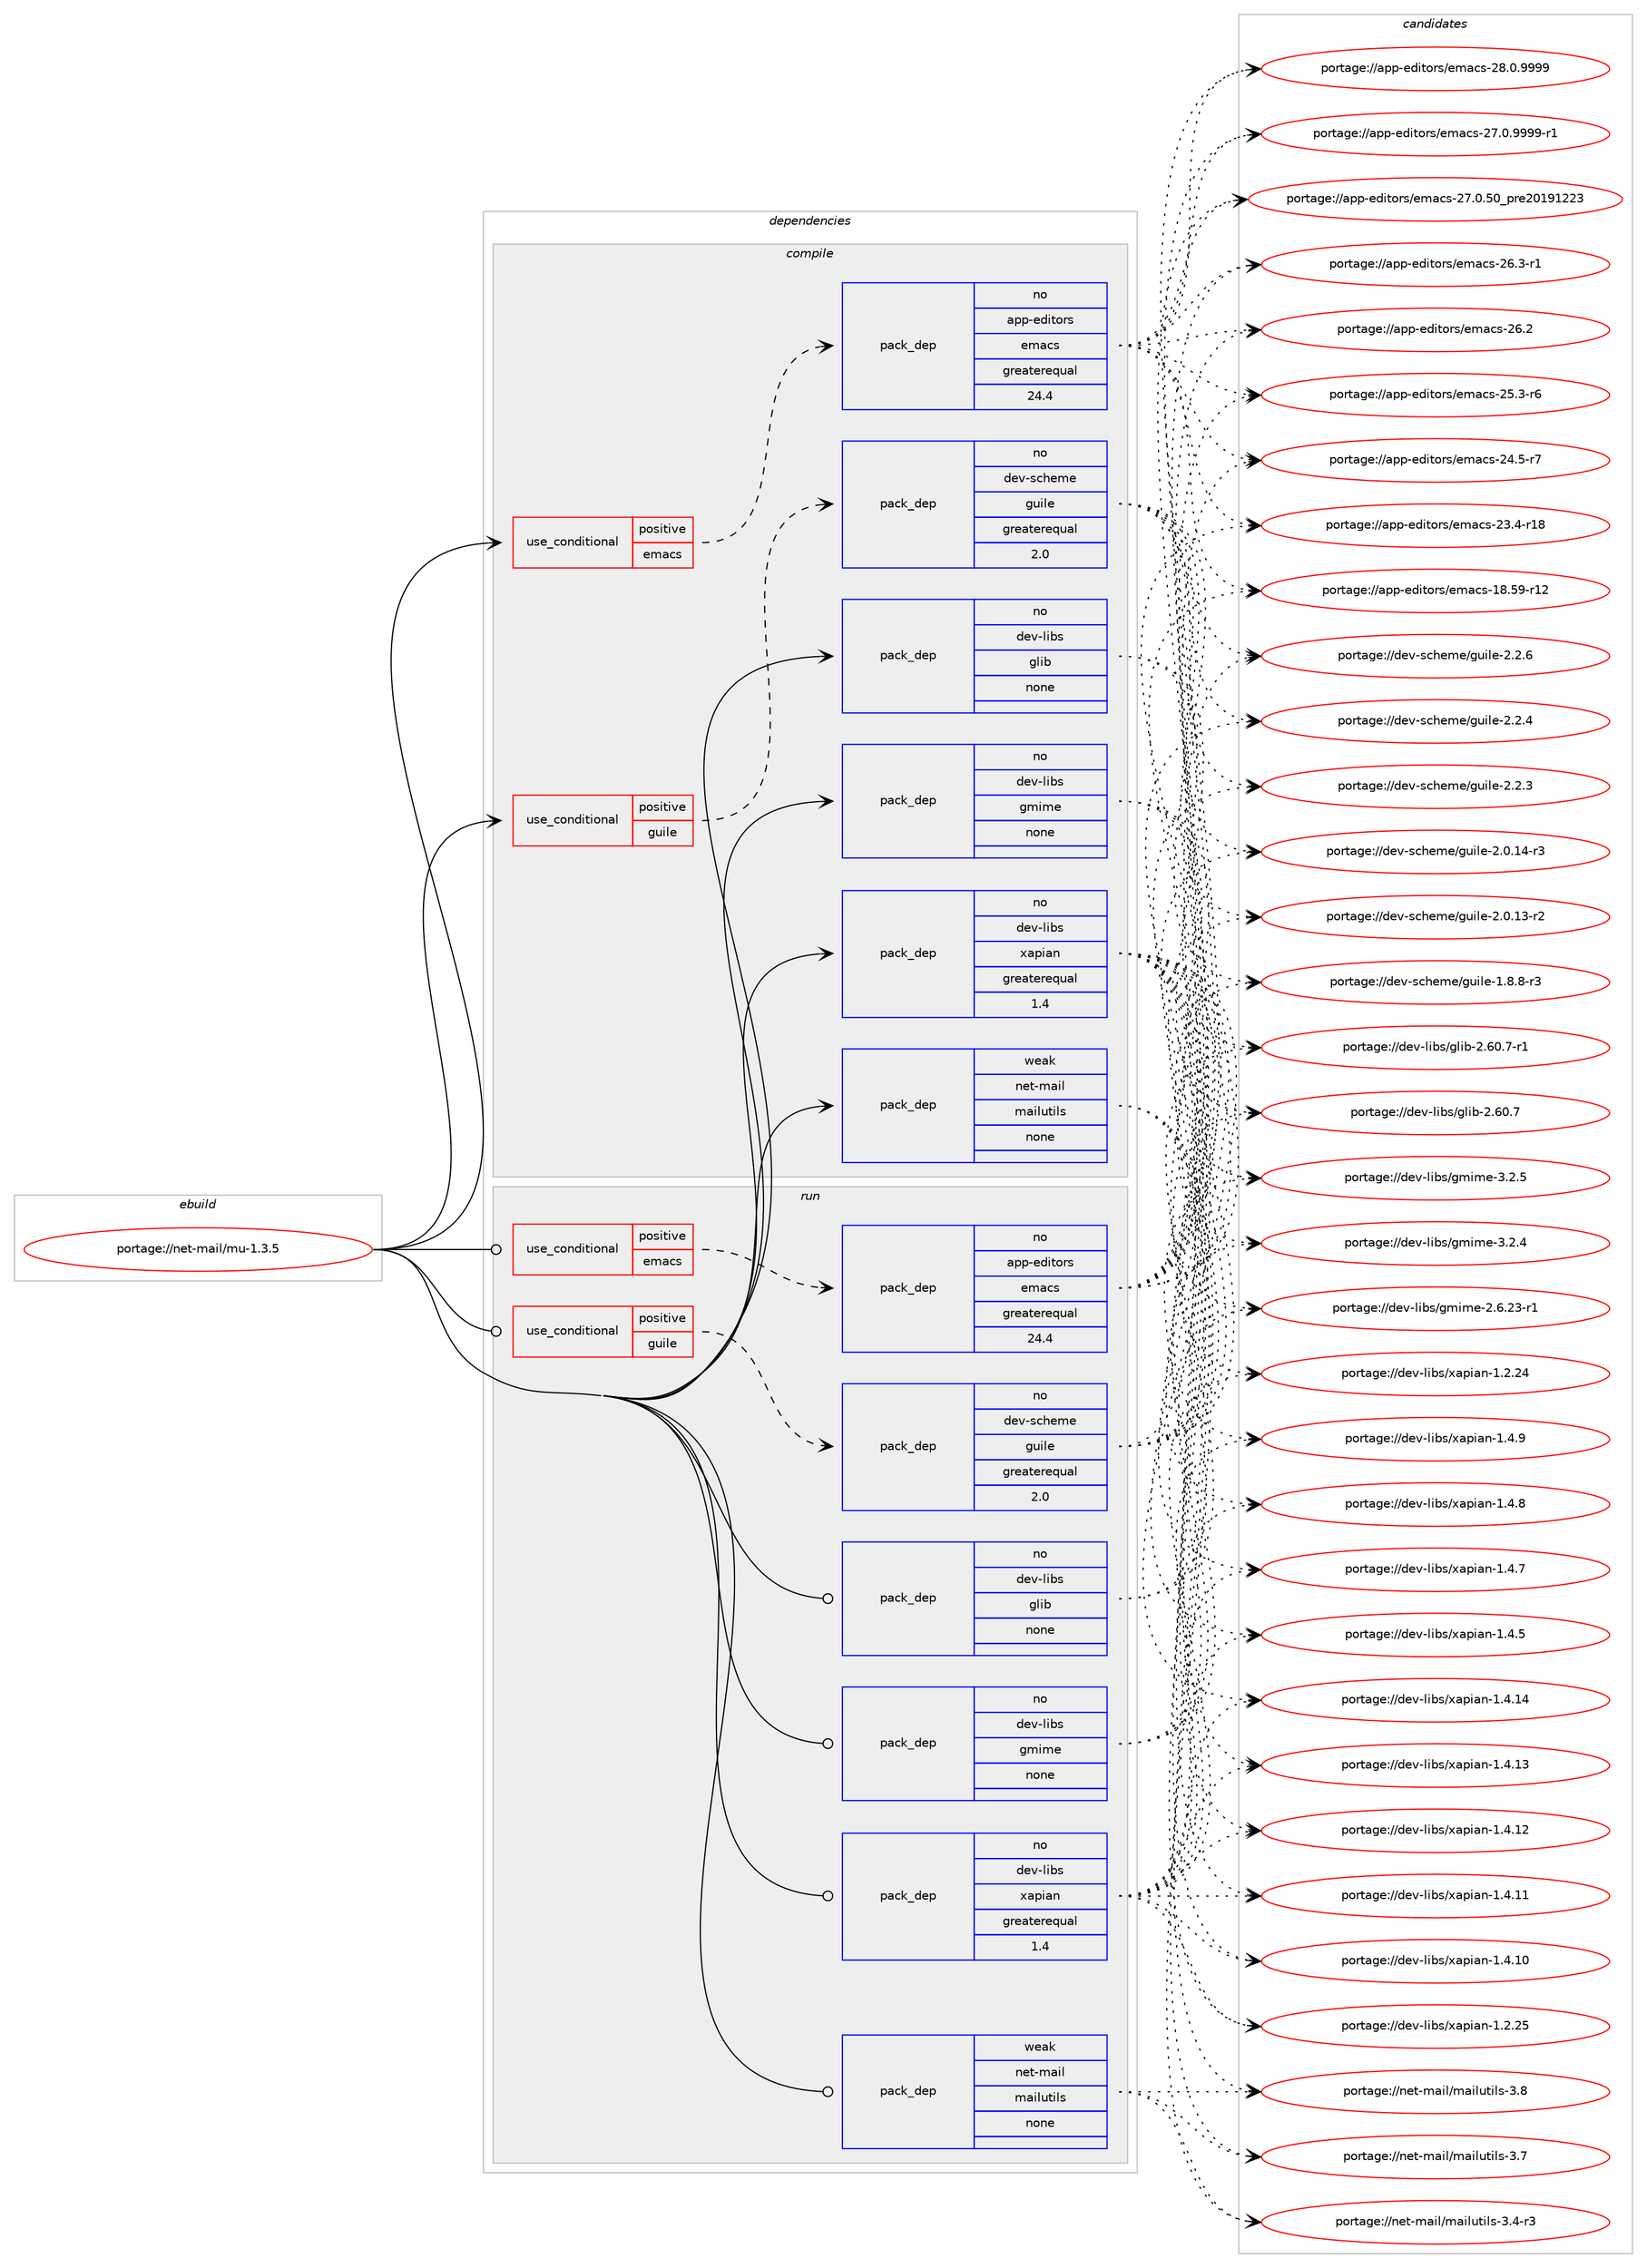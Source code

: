 digraph prolog {

# *************
# Graph options
# *************

newrank=true;
concentrate=true;
compound=true;
graph [rankdir=LR,fontname=Helvetica,fontsize=10,ranksep=1.5];#, ranksep=2.5, nodesep=0.2];
edge  [arrowhead=vee];
node  [fontname=Helvetica,fontsize=10];

# **********
# The ebuild
# **********

subgraph cluster_leftcol {
color=gray;
rank=same;
label=<<i>ebuild</i>>;
id [label="portage://net-mail/mu-1.3.5", color=red, width=4, href="../net-mail/mu-1.3.5.svg"];
}

# ****************
# The dependencies
# ****************

subgraph cluster_midcol {
color=gray;
label=<<i>dependencies</i>>;
subgraph cluster_compile {
fillcolor="#eeeeee";
style=filled;
label=<<i>compile</i>>;
subgraph cond27684 {
dependency131427 [label=<<TABLE BORDER="0" CELLBORDER="1" CELLSPACING="0" CELLPADDING="4"><TR><TD ROWSPAN="3" CELLPADDING="10">use_conditional</TD></TR><TR><TD>positive</TD></TR><TR><TD>emacs</TD></TR></TABLE>>, shape=none, color=red];
subgraph pack101559 {
dependency131428 [label=<<TABLE BORDER="0" CELLBORDER="1" CELLSPACING="0" CELLPADDING="4" WIDTH="220"><TR><TD ROWSPAN="6" CELLPADDING="30">pack_dep</TD></TR><TR><TD WIDTH="110">no</TD></TR><TR><TD>app-editors</TD></TR><TR><TD>emacs</TD></TR><TR><TD>greaterequal</TD></TR><TR><TD>24.4</TD></TR></TABLE>>, shape=none, color=blue];
}
dependency131427:e -> dependency131428:w [weight=20,style="dashed",arrowhead="vee"];
}
id:e -> dependency131427:w [weight=20,style="solid",arrowhead="vee"];
subgraph cond27685 {
dependency131429 [label=<<TABLE BORDER="0" CELLBORDER="1" CELLSPACING="0" CELLPADDING="4"><TR><TD ROWSPAN="3" CELLPADDING="10">use_conditional</TD></TR><TR><TD>positive</TD></TR><TR><TD>guile</TD></TR></TABLE>>, shape=none, color=red];
subgraph pack101560 {
dependency131430 [label=<<TABLE BORDER="0" CELLBORDER="1" CELLSPACING="0" CELLPADDING="4" WIDTH="220"><TR><TD ROWSPAN="6" CELLPADDING="30">pack_dep</TD></TR><TR><TD WIDTH="110">no</TD></TR><TR><TD>dev-scheme</TD></TR><TR><TD>guile</TD></TR><TR><TD>greaterequal</TD></TR><TR><TD>2.0</TD></TR></TABLE>>, shape=none, color=blue];
}
dependency131429:e -> dependency131430:w [weight=20,style="dashed",arrowhead="vee"];
}
id:e -> dependency131429:w [weight=20,style="solid",arrowhead="vee"];
subgraph pack101561 {
dependency131431 [label=<<TABLE BORDER="0" CELLBORDER="1" CELLSPACING="0" CELLPADDING="4" WIDTH="220"><TR><TD ROWSPAN="6" CELLPADDING="30">pack_dep</TD></TR><TR><TD WIDTH="110">no</TD></TR><TR><TD>dev-libs</TD></TR><TR><TD>glib</TD></TR><TR><TD>none</TD></TR><TR><TD></TD></TR></TABLE>>, shape=none, color=blue];
}
id:e -> dependency131431:w [weight=20,style="solid",arrowhead="vee"];
subgraph pack101562 {
dependency131432 [label=<<TABLE BORDER="0" CELLBORDER="1" CELLSPACING="0" CELLPADDING="4" WIDTH="220"><TR><TD ROWSPAN="6" CELLPADDING="30">pack_dep</TD></TR><TR><TD WIDTH="110">no</TD></TR><TR><TD>dev-libs</TD></TR><TR><TD>gmime</TD></TR><TR><TD>none</TD></TR><TR><TD></TD></TR></TABLE>>, shape=none, color=blue];
}
id:e -> dependency131432:w [weight=20,style="solid",arrowhead="vee"];
subgraph pack101563 {
dependency131433 [label=<<TABLE BORDER="0" CELLBORDER="1" CELLSPACING="0" CELLPADDING="4" WIDTH="220"><TR><TD ROWSPAN="6" CELLPADDING="30">pack_dep</TD></TR><TR><TD WIDTH="110">no</TD></TR><TR><TD>dev-libs</TD></TR><TR><TD>xapian</TD></TR><TR><TD>greaterequal</TD></TR><TR><TD>1.4</TD></TR></TABLE>>, shape=none, color=blue];
}
id:e -> dependency131433:w [weight=20,style="solid",arrowhead="vee"];
subgraph pack101564 {
dependency131434 [label=<<TABLE BORDER="0" CELLBORDER="1" CELLSPACING="0" CELLPADDING="4" WIDTH="220"><TR><TD ROWSPAN="6" CELLPADDING="30">pack_dep</TD></TR><TR><TD WIDTH="110">weak</TD></TR><TR><TD>net-mail</TD></TR><TR><TD>mailutils</TD></TR><TR><TD>none</TD></TR><TR><TD></TD></TR></TABLE>>, shape=none, color=blue];
}
id:e -> dependency131434:w [weight=20,style="solid",arrowhead="vee"];
}
subgraph cluster_compileandrun {
fillcolor="#eeeeee";
style=filled;
label=<<i>compile and run</i>>;
}
subgraph cluster_run {
fillcolor="#eeeeee";
style=filled;
label=<<i>run</i>>;
subgraph cond27686 {
dependency131435 [label=<<TABLE BORDER="0" CELLBORDER="1" CELLSPACING="0" CELLPADDING="4"><TR><TD ROWSPAN="3" CELLPADDING="10">use_conditional</TD></TR><TR><TD>positive</TD></TR><TR><TD>emacs</TD></TR></TABLE>>, shape=none, color=red];
subgraph pack101565 {
dependency131436 [label=<<TABLE BORDER="0" CELLBORDER="1" CELLSPACING="0" CELLPADDING="4" WIDTH="220"><TR><TD ROWSPAN="6" CELLPADDING="30">pack_dep</TD></TR><TR><TD WIDTH="110">no</TD></TR><TR><TD>app-editors</TD></TR><TR><TD>emacs</TD></TR><TR><TD>greaterequal</TD></TR><TR><TD>24.4</TD></TR></TABLE>>, shape=none, color=blue];
}
dependency131435:e -> dependency131436:w [weight=20,style="dashed",arrowhead="vee"];
}
id:e -> dependency131435:w [weight=20,style="solid",arrowhead="odot"];
subgraph cond27687 {
dependency131437 [label=<<TABLE BORDER="0" CELLBORDER="1" CELLSPACING="0" CELLPADDING="4"><TR><TD ROWSPAN="3" CELLPADDING="10">use_conditional</TD></TR><TR><TD>positive</TD></TR><TR><TD>guile</TD></TR></TABLE>>, shape=none, color=red];
subgraph pack101566 {
dependency131438 [label=<<TABLE BORDER="0" CELLBORDER="1" CELLSPACING="0" CELLPADDING="4" WIDTH="220"><TR><TD ROWSPAN="6" CELLPADDING="30">pack_dep</TD></TR><TR><TD WIDTH="110">no</TD></TR><TR><TD>dev-scheme</TD></TR><TR><TD>guile</TD></TR><TR><TD>greaterequal</TD></TR><TR><TD>2.0</TD></TR></TABLE>>, shape=none, color=blue];
}
dependency131437:e -> dependency131438:w [weight=20,style="dashed",arrowhead="vee"];
}
id:e -> dependency131437:w [weight=20,style="solid",arrowhead="odot"];
subgraph pack101567 {
dependency131439 [label=<<TABLE BORDER="0" CELLBORDER="1" CELLSPACING="0" CELLPADDING="4" WIDTH="220"><TR><TD ROWSPAN="6" CELLPADDING="30">pack_dep</TD></TR><TR><TD WIDTH="110">no</TD></TR><TR><TD>dev-libs</TD></TR><TR><TD>glib</TD></TR><TR><TD>none</TD></TR><TR><TD></TD></TR></TABLE>>, shape=none, color=blue];
}
id:e -> dependency131439:w [weight=20,style="solid",arrowhead="odot"];
subgraph pack101568 {
dependency131440 [label=<<TABLE BORDER="0" CELLBORDER="1" CELLSPACING="0" CELLPADDING="4" WIDTH="220"><TR><TD ROWSPAN="6" CELLPADDING="30">pack_dep</TD></TR><TR><TD WIDTH="110">no</TD></TR><TR><TD>dev-libs</TD></TR><TR><TD>gmime</TD></TR><TR><TD>none</TD></TR><TR><TD></TD></TR></TABLE>>, shape=none, color=blue];
}
id:e -> dependency131440:w [weight=20,style="solid",arrowhead="odot"];
subgraph pack101569 {
dependency131441 [label=<<TABLE BORDER="0" CELLBORDER="1" CELLSPACING="0" CELLPADDING="4" WIDTH="220"><TR><TD ROWSPAN="6" CELLPADDING="30">pack_dep</TD></TR><TR><TD WIDTH="110">no</TD></TR><TR><TD>dev-libs</TD></TR><TR><TD>xapian</TD></TR><TR><TD>greaterequal</TD></TR><TR><TD>1.4</TD></TR></TABLE>>, shape=none, color=blue];
}
id:e -> dependency131441:w [weight=20,style="solid",arrowhead="odot"];
subgraph pack101570 {
dependency131442 [label=<<TABLE BORDER="0" CELLBORDER="1" CELLSPACING="0" CELLPADDING="4" WIDTH="220"><TR><TD ROWSPAN="6" CELLPADDING="30">pack_dep</TD></TR><TR><TD WIDTH="110">weak</TD></TR><TR><TD>net-mail</TD></TR><TR><TD>mailutils</TD></TR><TR><TD>none</TD></TR><TR><TD></TD></TR></TABLE>>, shape=none, color=blue];
}
id:e -> dependency131442:w [weight=20,style="solid",arrowhead="odot"];
}
}

# **************
# The candidates
# **************

subgraph cluster_choices {
rank=same;
color=gray;
label=<<i>candidates</i>>;

subgraph choice101559 {
color=black;
nodesep=1;
choice971121124510110010511611111411547101109979911545505646484657575757 [label="portage://app-editors/emacs-28.0.9999", color=red, width=4,href="../app-editors/emacs-28.0.9999.svg"];
choice9711211245101100105116111114115471011099799115455055464846575757574511449 [label="portage://app-editors/emacs-27.0.9999-r1", color=red, width=4,href="../app-editors/emacs-27.0.9999-r1.svg"];
choice97112112451011001051161111141154710110997991154550554648465348951121141015048495749505051 [label="portage://app-editors/emacs-27.0.50_pre20191223", color=red, width=4,href="../app-editors/emacs-27.0.50_pre20191223.svg"];
choice971121124510110010511611111411547101109979911545505446514511449 [label="portage://app-editors/emacs-26.3-r1", color=red, width=4,href="../app-editors/emacs-26.3-r1.svg"];
choice97112112451011001051161111141154710110997991154550544650 [label="portage://app-editors/emacs-26.2", color=red, width=4,href="../app-editors/emacs-26.2.svg"];
choice971121124510110010511611111411547101109979911545505346514511454 [label="portage://app-editors/emacs-25.3-r6", color=red, width=4,href="../app-editors/emacs-25.3-r6.svg"];
choice971121124510110010511611111411547101109979911545505246534511455 [label="portage://app-editors/emacs-24.5-r7", color=red, width=4,href="../app-editors/emacs-24.5-r7.svg"];
choice97112112451011001051161111141154710110997991154550514652451144956 [label="portage://app-editors/emacs-23.4-r18", color=red, width=4,href="../app-editors/emacs-23.4-r18.svg"];
choice9711211245101100105116111114115471011099799115454956465357451144950 [label="portage://app-editors/emacs-18.59-r12", color=red, width=4,href="../app-editors/emacs-18.59-r12.svg"];
dependency131428:e -> choice971121124510110010511611111411547101109979911545505646484657575757:w [style=dotted,weight="100"];
dependency131428:e -> choice9711211245101100105116111114115471011099799115455055464846575757574511449:w [style=dotted,weight="100"];
dependency131428:e -> choice97112112451011001051161111141154710110997991154550554648465348951121141015048495749505051:w [style=dotted,weight="100"];
dependency131428:e -> choice971121124510110010511611111411547101109979911545505446514511449:w [style=dotted,weight="100"];
dependency131428:e -> choice97112112451011001051161111141154710110997991154550544650:w [style=dotted,weight="100"];
dependency131428:e -> choice971121124510110010511611111411547101109979911545505346514511454:w [style=dotted,weight="100"];
dependency131428:e -> choice971121124510110010511611111411547101109979911545505246534511455:w [style=dotted,weight="100"];
dependency131428:e -> choice97112112451011001051161111141154710110997991154550514652451144956:w [style=dotted,weight="100"];
dependency131428:e -> choice9711211245101100105116111114115471011099799115454956465357451144950:w [style=dotted,weight="100"];
}
subgraph choice101560 {
color=black;
nodesep=1;
choice100101118451159910410110910147103117105108101455046504654 [label="portage://dev-scheme/guile-2.2.6", color=red, width=4,href="../dev-scheme/guile-2.2.6.svg"];
choice100101118451159910410110910147103117105108101455046504652 [label="portage://dev-scheme/guile-2.2.4", color=red, width=4,href="../dev-scheme/guile-2.2.4.svg"];
choice100101118451159910410110910147103117105108101455046504651 [label="portage://dev-scheme/guile-2.2.3", color=red, width=4,href="../dev-scheme/guile-2.2.3.svg"];
choice100101118451159910410110910147103117105108101455046484649524511451 [label="portage://dev-scheme/guile-2.0.14-r3", color=red, width=4,href="../dev-scheme/guile-2.0.14-r3.svg"];
choice100101118451159910410110910147103117105108101455046484649514511450 [label="portage://dev-scheme/guile-2.0.13-r2", color=red, width=4,href="../dev-scheme/guile-2.0.13-r2.svg"];
choice1001011184511599104101109101471031171051081014549465646564511451 [label="portage://dev-scheme/guile-1.8.8-r3", color=red, width=4,href="../dev-scheme/guile-1.8.8-r3.svg"];
dependency131430:e -> choice100101118451159910410110910147103117105108101455046504654:w [style=dotted,weight="100"];
dependency131430:e -> choice100101118451159910410110910147103117105108101455046504652:w [style=dotted,weight="100"];
dependency131430:e -> choice100101118451159910410110910147103117105108101455046504651:w [style=dotted,weight="100"];
dependency131430:e -> choice100101118451159910410110910147103117105108101455046484649524511451:w [style=dotted,weight="100"];
dependency131430:e -> choice100101118451159910410110910147103117105108101455046484649514511450:w [style=dotted,weight="100"];
dependency131430:e -> choice1001011184511599104101109101471031171051081014549465646564511451:w [style=dotted,weight="100"];
}
subgraph choice101561 {
color=black;
nodesep=1;
choice10010111845108105981154710310810598455046544846554511449 [label="portage://dev-libs/glib-2.60.7-r1", color=red, width=4,href="../dev-libs/glib-2.60.7-r1.svg"];
choice1001011184510810598115471031081059845504654484655 [label="portage://dev-libs/glib-2.60.7", color=red, width=4,href="../dev-libs/glib-2.60.7.svg"];
dependency131431:e -> choice10010111845108105981154710310810598455046544846554511449:w [style=dotted,weight="100"];
dependency131431:e -> choice1001011184510810598115471031081059845504654484655:w [style=dotted,weight="100"];
}
subgraph choice101562 {
color=black;
nodesep=1;
choice100101118451081059811547103109105109101455146504653 [label="portage://dev-libs/gmime-3.2.5", color=red, width=4,href="../dev-libs/gmime-3.2.5.svg"];
choice100101118451081059811547103109105109101455146504652 [label="portage://dev-libs/gmime-3.2.4", color=red, width=4,href="../dev-libs/gmime-3.2.4.svg"];
choice100101118451081059811547103109105109101455046544650514511449 [label="portage://dev-libs/gmime-2.6.23-r1", color=red, width=4,href="../dev-libs/gmime-2.6.23-r1.svg"];
dependency131432:e -> choice100101118451081059811547103109105109101455146504653:w [style=dotted,weight="100"];
dependency131432:e -> choice100101118451081059811547103109105109101455146504652:w [style=dotted,weight="100"];
dependency131432:e -> choice100101118451081059811547103109105109101455046544650514511449:w [style=dotted,weight="100"];
}
subgraph choice101563 {
color=black;
nodesep=1;
choice1001011184510810598115471209711210597110454946524657 [label="portage://dev-libs/xapian-1.4.9", color=red, width=4,href="../dev-libs/xapian-1.4.9.svg"];
choice1001011184510810598115471209711210597110454946524656 [label="portage://dev-libs/xapian-1.4.8", color=red, width=4,href="../dev-libs/xapian-1.4.8.svg"];
choice1001011184510810598115471209711210597110454946524655 [label="portage://dev-libs/xapian-1.4.7", color=red, width=4,href="../dev-libs/xapian-1.4.7.svg"];
choice1001011184510810598115471209711210597110454946524653 [label="portage://dev-libs/xapian-1.4.5", color=red, width=4,href="../dev-libs/xapian-1.4.5.svg"];
choice100101118451081059811547120971121059711045494652464952 [label="portage://dev-libs/xapian-1.4.14", color=red, width=4,href="../dev-libs/xapian-1.4.14.svg"];
choice100101118451081059811547120971121059711045494652464951 [label="portage://dev-libs/xapian-1.4.13", color=red, width=4,href="../dev-libs/xapian-1.4.13.svg"];
choice100101118451081059811547120971121059711045494652464950 [label="portage://dev-libs/xapian-1.4.12", color=red, width=4,href="../dev-libs/xapian-1.4.12.svg"];
choice100101118451081059811547120971121059711045494652464949 [label="portage://dev-libs/xapian-1.4.11", color=red, width=4,href="../dev-libs/xapian-1.4.11.svg"];
choice100101118451081059811547120971121059711045494652464948 [label="portage://dev-libs/xapian-1.4.10", color=red, width=4,href="../dev-libs/xapian-1.4.10.svg"];
choice100101118451081059811547120971121059711045494650465053 [label="portage://dev-libs/xapian-1.2.25", color=red, width=4,href="../dev-libs/xapian-1.2.25.svg"];
choice100101118451081059811547120971121059711045494650465052 [label="portage://dev-libs/xapian-1.2.24", color=red, width=4,href="../dev-libs/xapian-1.2.24.svg"];
dependency131433:e -> choice1001011184510810598115471209711210597110454946524657:w [style=dotted,weight="100"];
dependency131433:e -> choice1001011184510810598115471209711210597110454946524656:w [style=dotted,weight="100"];
dependency131433:e -> choice1001011184510810598115471209711210597110454946524655:w [style=dotted,weight="100"];
dependency131433:e -> choice1001011184510810598115471209711210597110454946524653:w [style=dotted,weight="100"];
dependency131433:e -> choice100101118451081059811547120971121059711045494652464952:w [style=dotted,weight="100"];
dependency131433:e -> choice100101118451081059811547120971121059711045494652464951:w [style=dotted,weight="100"];
dependency131433:e -> choice100101118451081059811547120971121059711045494652464950:w [style=dotted,weight="100"];
dependency131433:e -> choice100101118451081059811547120971121059711045494652464949:w [style=dotted,weight="100"];
dependency131433:e -> choice100101118451081059811547120971121059711045494652464948:w [style=dotted,weight="100"];
dependency131433:e -> choice100101118451081059811547120971121059711045494650465053:w [style=dotted,weight="100"];
dependency131433:e -> choice100101118451081059811547120971121059711045494650465052:w [style=dotted,weight="100"];
}
subgraph choice101564 {
color=black;
nodesep=1;
choice1101011164510997105108471099710510811711610510811545514656 [label="portage://net-mail/mailutils-3.8", color=red, width=4,href="../net-mail/mailutils-3.8.svg"];
choice1101011164510997105108471099710510811711610510811545514655 [label="portage://net-mail/mailutils-3.7", color=red, width=4,href="../net-mail/mailutils-3.7.svg"];
choice11010111645109971051084710997105108117116105108115455146524511451 [label="portage://net-mail/mailutils-3.4-r3", color=red, width=4,href="../net-mail/mailutils-3.4-r3.svg"];
dependency131434:e -> choice1101011164510997105108471099710510811711610510811545514656:w [style=dotted,weight="100"];
dependency131434:e -> choice1101011164510997105108471099710510811711610510811545514655:w [style=dotted,weight="100"];
dependency131434:e -> choice11010111645109971051084710997105108117116105108115455146524511451:w [style=dotted,weight="100"];
}
subgraph choice101565 {
color=black;
nodesep=1;
choice971121124510110010511611111411547101109979911545505646484657575757 [label="portage://app-editors/emacs-28.0.9999", color=red, width=4,href="../app-editors/emacs-28.0.9999.svg"];
choice9711211245101100105116111114115471011099799115455055464846575757574511449 [label="portage://app-editors/emacs-27.0.9999-r1", color=red, width=4,href="../app-editors/emacs-27.0.9999-r1.svg"];
choice97112112451011001051161111141154710110997991154550554648465348951121141015048495749505051 [label="portage://app-editors/emacs-27.0.50_pre20191223", color=red, width=4,href="../app-editors/emacs-27.0.50_pre20191223.svg"];
choice971121124510110010511611111411547101109979911545505446514511449 [label="portage://app-editors/emacs-26.3-r1", color=red, width=4,href="../app-editors/emacs-26.3-r1.svg"];
choice97112112451011001051161111141154710110997991154550544650 [label="portage://app-editors/emacs-26.2", color=red, width=4,href="../app-editors/emacs-26.2.svg"];
choice971121124510110010511611111411547101109979911545505346514511454 [label="portage://app-editors/emacs-25.3-r6", color=red, width=4,href="../app-editors/emacs-25.3-r6.svg"];
choice971121124510110010511611111411547101109979911545505246534511455 [label="portage://app-editors/emacs-24.5-r7", color=red, width=4,href="../app-editors/emacs-24.5-r7.svg"];
choice97112112451011001051161111141154710110997991154550514652451144956 [label="portage://app-editors/emacs-23.4-r18", color=red, width=4,href="../app-editors/emacs-23.4-r18.svg"];
choice9711211245101100105116111114115471011099799115454956465357451144950 [label="portage://app-editors/emacs-18.59-r12", color=red, width=4,href="../app-editors/emacs-18.59-r12.svg"];
dependency131436:e -> choice971121124510110010511611111411547101109979911545505646484657575757:w [style=dotted,weight="100"];
dependency131436:e -> choice9711211245101100105116111114115471011099799115455055464846575757574511449:w [style=dotted,weight="100"];
dependency131436:e -> choice97112112451011001051161111141154710110997991154550554648465348951121141015048495749505051:w [style=dotted,weight="100"];
dependency131436:e -> choice971121124510110010511611111411547101109979911545505446514511449:w [style=dotted,weight="100"];
dependency131436:e -> choice97112112451011001051161111141154710110997991154550544650:w [style=dotted,weight="100"];
dependency131436:e -> choice971121124510110010511611111411547101109979911545505346514511454:w [style=dotted,weight="100"];
dependency131436:e -> choice971121124510110010511611111411547101109979911545505246534511455:w [style=dotted,weight="100"];
dependency131436:e -> choice97112112451011001051161111141154710110997991154550514652451144956:w [style=dotted,weight="100"];
dependency131436:e -> choice9711211245101100105116111114115471011099799115454956465357451144950:w [style=dotted,weight="100"];
}
subgraph choice101566 {
color=black;
nodesep=1;
choice100101118451159910410110910147103117105108101455046504654 [label="portage://dev-scheme/guile-2.2.6", color=red, width=4,href="../dev-scheme/guile-2.2.6.svg"];
choice100101118451159910410110910147103117105108101455046504652 [label="portage://dev-scheme/guile-2.2.4", color=red, width=4,href="../dev-scheme/guile-2.2.4.svg"];
choice100101118451159910410110910147103117105108101455046504651 [label="portage://dev-scheme/guile-2.2.3", color=red, width=4,href="../dev-scheme/guile-2.2.3.svg"];
choice100101118451159910410110910147103117105108101455046484649524511451 [label="portage://dev-scheme/guile-2.0.14-r3", color=red, width=4,href="../dev-scheme/guile-2.0.14-r3.svg"];
choice100101118451159910410110910147103117105108101455046484649514511450 [label="portage://dev-scheme/guile-2.0.13-r2", color=red, width=4,href="../dev-scheme/guile-2.0.13-r2.svg"];
choice1001011184511599104101109101471031171051081014549465646564511451 [label="portage://dev-scheme/guile-1.8.8-r3", color=red, width=4,href="../dev-scheme/guile-1.8.8-r3.svg"];
dependency131438:e -> choice100101118451159910410110910147103117105108101455046504654:w [style=dotted,weight="100"];
dependency131438:e -> choice100101118451159910410110910147103117105108101455046504652:w [style=dotted,weight="100"];
dependency131438:e -> choice100101118451159910410110910147103117105108101455046504651:w [style=dotted,weight="100"];
dependency131438:e -> choice100101118451159910410110910147103117105108101455046484649524511451:w [style=dotted,weight="100"];
dependency131438:e -> choice100101118451159910410110910147103117105108101455046484649514511450:w [style=dotted,weight="100"];
dependency131438:e -> choice1001011184511599104101109101471031171051081014549465646564511451:w [style=dotted,weight="100"];
}
subgraph choice101567 {
color=black;
nodesep=1;
choice10010111845108105981154710310810598455046544846554511449 [label="portage://dev-libs/glib-2.60.7-r1", color=red, width=4,href="../dev-libs/glib-2.60.7-r1.svg"];
choice1001011184510810598115471031081059845504654484655 [label="portage://dev-libs/glib-2.60.7", color=red, width=4,href="../dev-libs/glib-2.60.7.svg"];
dependency131439:e -> choice10010111845108105981154710310810598455046544846554511449:w [style=dotted,weight="100"];
dependency131439:e -> choice1001011184510810598115471031081059845504654484655:w [style=dotted,weight="100"];
}
subgraph choice101568 {
color=black;
nodesep=1;
choice100101118451081059811547103109105109101455146504653 [label="portage://dev-libs/gmime-3.2.5", color=red, width=4,href="../dev-libs/gmime-3.2.5.svg"];
choice100101118451081059811547103109105109101455146504652 [label="portage://dev-libs/gmime-3.2.4", color=red, width=4,href="../dev-libs/gmime-3.2.4.svg"];
choice100101118451081059811547103109105109101455046544650514511449 [label="portage://dev-libs/gmime-2.6.23-r1", color=red, width=4,href="../dev-libs/gmime-2.6.23-r1.svg"];
dependency131440:e -> choice100101118451081059811547103109105109101455146504653:w [style=dotted,weight="100"];
dependency131440:e -> choice100101118451081059811547103109105109101455146504652:w [style=dotted,weight="100"];
dependency131440:e -> choice100101118451081059811547103109105109101455046544650514511449:w [style=dotted,weight="100"];
}
subgraph choice101569 {
color=black;
nodesep=1;
choice1001011184510810598115471209711210597110454946524657 [label="portage://dev-libs/xapian-1.4.9", color=red, width=4,href="../dev-libs/xapian-1.4.9.svg"];
choice1001011184510810598115471209711210597110454946524656 [label="portage://dev-libs/xapian-1.4.8", color=red, width=4,href="../dev-libs/xapian-1.4.8.svg"];
choice1001011184510810598115471209711210597110454946524655 [label="portage://dev-libs/xapian-1.4.7", color=red, width=4,href="../dev-libs/xapian-1.4.7.svg"];
choice1001011184510810598115471209711210597110454946524653 [label="portage://dev-libs/xapian-1.4.5", color=red, width=4,href="../dev-libs/xapian-1.4.5.svg"];
choice100101118451081059811547120971121059711045494652464952 [label="portage://dev-libs/xapian-1.4.14", color=red, width=4,href="../dev-libs/xapian-1.4.14.svg"];
choice100101118451081059811547120971121059711045494652464951 [label="portage://dev-libs/xapian-1.4.13", color=red, width=4,href="../dev-libs/xapian-1.4.13.svg"];
choice100101118451081059811547120971121059711045494652464950 [label="portage://dev-libs/xapian-1.4.12", color=red, width=4,href="../dev-libs/xapian-1.4.12.svg"];
choice100101118451081059811547120971121059711045494652464949 [label="portage://dev-libs/xapian-1.4.11", color=red, width=4,href="../dev-libs/xapian-1.4.11.svg"];
choice100101118451081059811547120971121059711045494652464948 [label="portage://dev-libs/xapian-1.4.10", color=red, width=4,href="../dev-libs/xapian-1.4.10.svg"];
choice100101118451081059811547120971121059711045494650465053 [label="portage://dev-libs/xapian-1.2.25", color=red, width=4,href="../dev-libs/xapian-1.2.25.svg"];
choice100101118451081059811547120971121059711045494650465052 [label="portage://dev-libs/xapian-1.2.24", color=red, width=4,href="../dev-libs/xapian-1.2.24.svg"];
dependency131441:e -> choice1001011184510810598115471209711210597110454946524657:w [style=dotted,weight="100"];
dependency131441:e -> choice1001011184510810598115471209711210597110454946524656:w [style=dotted,weight="100"];
dependency131441:e -> choice1001011184510810598115471209711210597110454946524655:w [style=dotted,weight="100"];
dependency131441:e -> choice1001011184510810598115471209711210597110454946524653:w [style=dotted,weight="100"];
dependency131441:e -> choice100101118451081059811547120971121059711045494652464952:w [style=dotted,weight="100"];
dependency131441:e -> choice100101118451081059811547120971121059711045494652464951:w [style=dotted,weight="100"];
dependency131441:e -> choice100101118451081059811547120971121059711045494652464950:w [style=dotted,weight="100"];
dependency131441:e -> choice100101118451081059811547120971121059711045494652464949:w [style=dotted,weight="100"];
dependency131441:e -> choice100101118451081059811547120971121059711045494652464948:w [style=dotted,weight="100"];
dependency131441:e -> choice100101118451081059811547120971121059711045494650465053:w [style=dotted,weight="100"];
dependency131441:e -> choice100101118451081059811547120971121059711045494650465052:w [style=dotted,weight="100"];
}
subgraph choice101570 {
color=black;
nodesep=1;
choice1101011164510997105108471099710510811711610510811545514656 [label="portage://net-mail/mailutils-3.8", color=red, width=4,href="../net-mail/mailutils-3.8.svg"];
choice1101011164510997105108471099710510811711610510811545514655 [label="portage://net-mail/mailutils-3.7", color=red, width=4,href="../net-mail/mailutils-3.7.svg"];
choice11010111645109971051084710997105108117116105108115455146524511451 [label="portage://net-mail/mailutils-3.4-r3", color=red, width=4,href="../net-mail/mailutils-3.4-r3.svg"];
dependency131442:e -> choice1101011164510997105108471099710510811711610510811545514656:w [style=dotted,weight="100"];
dependency131442:e -> choice1101011164510997105108471099710510811711610510811545514655:w [style=dotted,weight="100"];
dependency131442:e -> choice11010111645109971051084710997105108117116105108115455146524511451:w [style=dotted,weight="100"];
}
}

}
